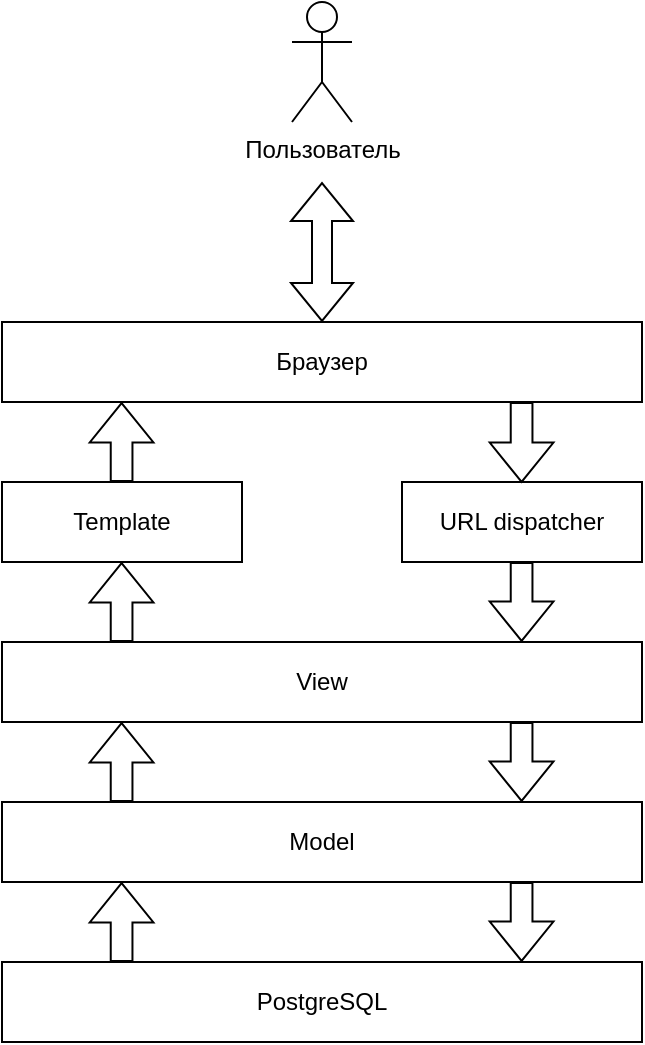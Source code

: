 <mxfile version="24.4.4" type="device">
  <diagram id="R2lEEEUBdFMjLlhIrx00" name="Page-1">
    <mxGraphModel dx="1216" dy="1082" grid="0" gridSize="10" guides="1" tooltips="1" connect="1" arrows="1" fold="1" page="0" pageScale="1" pageWidth="850" pageHeight="1100" math="0" shadow="0" extFonts="Permanent Marker^https://fonts.googleapis.com/css?family=Permanent+Marker">
      <root>
        <mxCell id="0" />
        <mxCell id="1" parent="0" />
        <mxCell id="lD7IAFioV_3JpQAQfQ4Z-1" value="Браузер" style="rounded=0;whiteSpace=wrap;html=1;" vertex="1" parent="1">
          <mxGeometry x="120" y="80" width="320" height="40" as="geometry" />
        </mxCell>
        <mxCell id="lD7IAFioV_3JpQAQfQ4Z-2" value="Template" style="rounded=0;whiteSpace=wrap;html=1;" vertex="1" parent="1">
          <mxGeometry x="120" y="160" width="120" height="40" as="geometry" />
        </mxCell>
        <mxCell id="lD7IAFioV_3JpQAQfQ4Z-3" value="View" style="rounded=0;whiteSpace=wrap;html=1;" vertex="1" parent="1">
          <mxGeometry x="120" y="240" width="320" height="40" as="geometry" />
        </mxCell>
        <mxCell id="lD7IAFioV_3JpQAQfQ4Z-4" value="URL dispatcher" style="rounded=0;whiteSpace=wrap;html=1;" vertex="1" parent="1">
          <mxGeometry x="320" y="160" width="120" height="40" as="geometry" />
        </mxCell>
        <mxCell id="lD7IAFioV_3JpQAQfQ4Z-5" value="Model" style="rounded=0;whiteSpace=wrap;html=1;" vertex="1" parent="1">
          <mxGeometry x="120" y="320" width="320" height="40" as="geometry" />
        </mxCell>
        <mxCell id="lD7IAFioV_3JpQAQfQ4Z-6" value="PostgreSQL" style="rounded=0;whiteSpace=wrap;html=1;" vertex="1" parent="1">
          <mxGeometry x="120" y="400" width="320" height="40" as="geometry" />
        </mxCell>
        <mxCell id="lD7IAFioV_3JpQAQfQ4Z-9" value="" style="shape=flexArrow;endArrow=classic;html=1;rounded=0;width=10.857;endSize=6.24;exitX=0.844;exitY=1;exitDx=0;exitDy=0;exitPerimeter=0;entryX=0.584;entryY=0.012;entryDx=0;entryDy=0;entryPerimeter=0;" edge="1" parent="1">
          <mxGeometry width="50" height="50" relative="1" as="geometry">
            <mxPoint x="379.8" y="120" as="sourcePoint" />
            <mxPoint x="379.8" y="160.48" as="targetPoint" />
          </mxGeometry>
        </mxCell>
        <mxCell id="lD7IAFioV_3JpQAQfQ4Z-10" value="" style="shape=flexArrow;endArrow=classic;html=1;rounded=0;width=10.857;endSize=6.24;exitX=0.844;exitY=1;exitDx=0;exitDy=0;exitPerimeter=0;entryX=0.584;entryY=0.012;entryDx=0;entryDy=0;entryPerimeter=0;" edge="1" parent="1">
          <mxGeometry width="50" height="50" relative="1" as="geometry">
            <mxPoint x="379.8" y="200" as="sourcePoint" />
            <mxPoint x="379.8" y="240" as="targetPoint" />
          </mxGeometry>
        </mxCell>
        <mxCell id="lD7IAFioV_3JpQAQfQ4Z-11" value="" style="shape=flexArrow;endArrow=classic;html=1;rounded=0;width=10.857;endSize=6.24;exitX=0.844;exitY=1;exitDx=0;exitDy=0;exitPerimeter=0;entryX=0.584;entryY=0.012;entryDx=0;entryDy=0;entryPerimeter=0;" edge="1" parent="1">
          <mxGeometry width="50" height="50" relative="1" as="geometry">
            <mxPoint x="379.8" y="280" as="sourcePoint" />
            <mxPoint x="379.8" y="320" as="targetPoint" />
          </mxGeometry>
        </mxCell>
        <mxCell id="lD7IAFioV_3JpQAQfQ4Z-12" value="" style="shape=flexArrow;endArrow=classic;html=1;rounded=0;width=10.857;endSize=6.24;exitX=0.844;exitY=1;exitDx=0;exitDy=0;exitPerimeter=0;entryX=0.584;entryY=0.012;entryDx=0;entryDy=0;entryPerimeter=0;" edge="1" parent="1">
          <mxGeometry width="50" height="50" relative="1" as="geometry">
            <mxPoint x="379.8" y="360" as="sourcePoint" />
            <mxPoint x="379.8" y="400" as="targetPoint" />
          </mxGeometry>
        </mxCell>
        <mxCell id="lD7IAFioV_3JpQAQfQ4Z-13" value="" style="shape=flexArrow;endArrow=classic;html=1;rounded=0;width=10.857;endSize=6.24;entryX=0.25;entryY=1;entryDx=0;entryDy=0;" edge="1" parent="1">
          <mxGeometry width="50" height="50" relative="1" as="geometry">
            <mxPoint x="179.8" y="400" as="sourcePoint" />
            <mxPoint x="179.8" y="360" as="targetPoint" />
          </mxGeometry>
        </mxCell>
        <mxCell id="lD7IAFioV_3JpQAQfQ4Z-16" value="" style="shape=flexArrow;endArrow=classic;html=1;rounded=0;width=10.857;endSize=6.24;entryX=0.25;entryY=1;entryDx=0;entryDy=0;" edge="1" parent="1">
          <mxGeometry width="50" height="50" relative="1" as="geometry">
            <mxPoint x="179.8" y="320" as="sourcePoint" />
            <mxPoint x="179.8" y="280" as="targetPoint" />
          </mxGeometry>
        </mxCell>
        <mxCell id="lD7IAFioV_3JpQAQfQ4Z-17" value="" style="shape=flexArrow;endArrow=classic;html=1;rounded=0;width=10.857;endSize=6.24;entryX=0.25;entryY=1;entryDx=0;entryDy=0;" edge="1" parent="1">
          <mxGeometry width="50" height="50" relative="1" as="geometry">
            <mxPoint x="179.8" y="240" as="sourcePoint" />
            <mxPoint x="179.8" y="200" as="targetPoint" />
          </mxGeometry>
        </mxCell>
        <mxCell id="lD7IAFioV_3JpQAQfQ4Z-18" value="" style="shape=flexArrow;endArrow=classic;html=1;rounded=0;width=10.857;endSize=6.24;entryX=0.25;entryY=1;entryDx=0;entryDy=0;" edge="1" parent="1">
          <mxGeometry width="50" height="50" relative="1" as="geometry">
            <mxPoint x="179.8" y="160" as="sourcePoint" />
            <mxPoint x="179.8" y="120" as="targetPoint" />
          </mxGeometry>
        </mxCell>
        <mxCell id="lD7IAFioV_3JpQAQfQ4Z-19" value="Пользователь" style="shape=umlActor;verticalLabelPosition=bottom;verticalAlign=top;html=1;outlineConnect=0;" vertex="1" parent="1">
          <mxGeometry x="265" y="-80" width="30" height="60" as="geometry" />
        </mxCell>
        <mxCell id="lD7IAFioV_3JpQAQfQ4Z-20" value="" style="shape=flexArrow;endArrow=classic;startArrow=classic;html=1;rounded=0;exitX=0.5;exitY=0;exitDx=0;exitDy=0;" edge="1" parent="1" source="lD7IAFioV_3JpQAQfQ4Z-1">
          <mxGeometry width="100" height="100" relative="1" as="geometry">
            <mxPoint x="260" y="140" as="sourcePoint" />
            <mxPoint x="280" y="10" as="targetPoint" />
          </mxGeometry>
        </mxCell>
      </root>
    </mxGraphModel>
  </diagram>
</mxfile>

